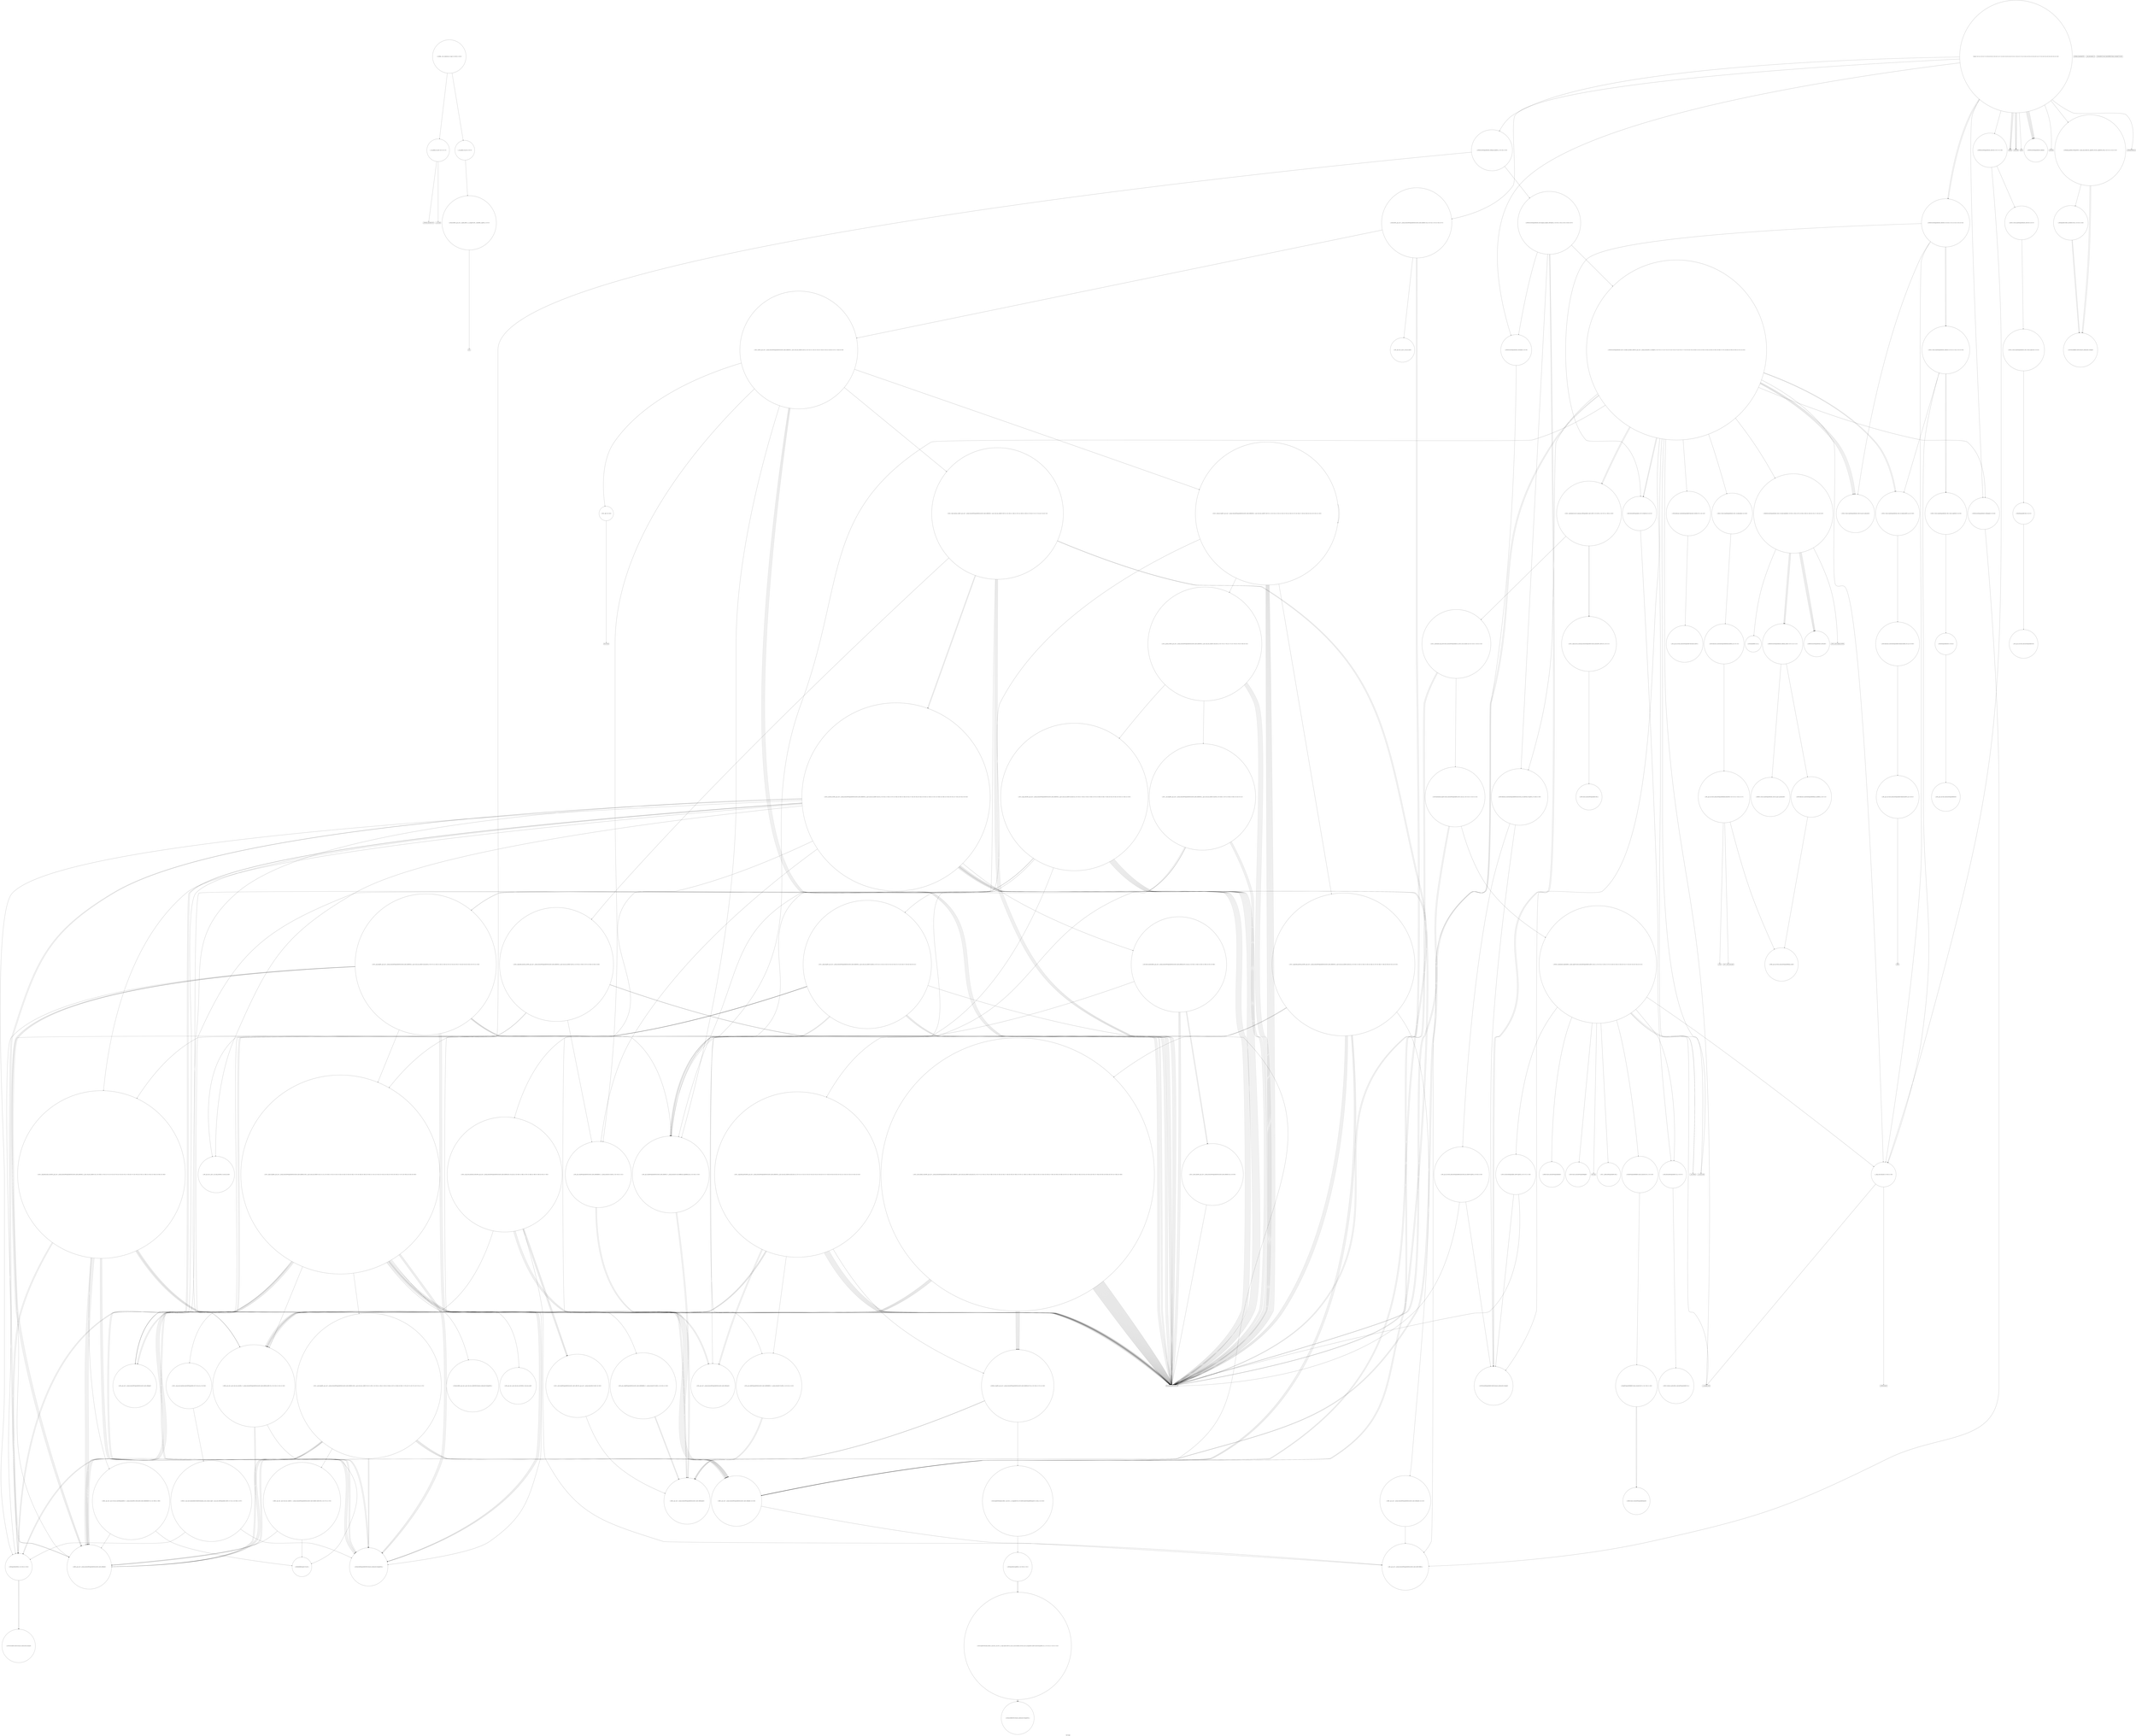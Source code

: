 digraph "Call Graph" {
	label="Call Graph";

	Node0x55e0aae34360 [shape=record,shape=circle,label="{__cxx_global_var_init|{<s0>1|<s1>2}}"];
	Node0x55e0aae34360:s0 -> Node0x55e0aae343e0[color=black];
	Node0x55e0aae34360:s1 -> Node0x55e0ab202800[color=black];
	Node0x55e0ab2063a0 [shape=record,shape=circle,label="{_ZSt22__final_insertion_sortIN9__gnu_cxx17__normal_iteratorIPSt4pairIiiESt6vectorIS3_SaIS3_EEEENS0_5__ops15_Iter_less_iterEEvT_SB_T0_|{<s0>165|<s1>166|<s2>167|<s3>168|<s4>169|<s5>170|<s6>171|<s7>172|<s8>173|<s9>174}}"];
	Node0x55e0ab2063a0:s0 -> Node0x55e0ab2050a0[color=black];
	Node0x55e0ab2063a0:s1 -> Node0x55e0ab204fa0[color=black];
	Node0x55e0ab2063a0:s2 -> Node0x55e0ab204080[color=black];
	Node0x55e0ab2063a0:s3 -> Node0x55e0ab204a80[color=black];
	Node0x55e0ab2063a0:s4 -> Node0x55e0ab204080[color=black];
	Node0x55e0ab2063a0:s5 -> Node0x55e0ab204fa0[color=black];
	Node0x55e0ab2063a0:s6 -> Node0x55e0ab204b00[color=black];
	Node0x55e0ab2063a0:s7 -> Node0x55e0ab204fa0[color=black];
	Node0x55e0ab2063a0:s8 -> Node0x55e0ab204fa0[color=black];
	Node0x55e0ab2063a0:s9 -> Node0x55e0ab204a80[color=black];
	Node0x55e0ab202a00 [shape=record,shape=Mrecord,label="{freopen}"];
	Node0x55e0ab203f00 [shape=record,shape=circle,label="{_ZNK9__gnu_cxx5__ops15_Iter_less_iterclINS_17__normal_iteratorIPSt4pairIiiESt6vectorIS5_SaIS5_EEEESA_EEbT_T0_|{<s0>224|<s1>225|<s2>226}}"];
	Node0x55e0ab203f00:s0 -> Node0x55e0ab204100[color=black];
	Node0x55e0ab203f00:s1 -> Node0x55e0ab204100[color=black];
	Node0x55e0ab203f00:s2 -> Node0x55e0ab204500[color=black];
	Node0x55e0ab202d80 [shape=record,shape=circle,label="{_ZNSt6vectorISt4pairIiiESaIS1_EE5beginEv|{<s0>38}}"];
	Node0x55e0ab202d80:s0 -> Node0x55e0ab2060a0[color=black];
	Node0x55e0ab204280 [shape=record,shape=circle,label="{_ZSt4moveIRN9__gnu_cxx5__ops15_Iter_less_iterEEONSt16remove_referenceIT_E4typeEOS5_}"];
	Node0x55e0ab203100 [shape=record,shape=circle,label="{_ZNSt6vectorISt4pairIiiESaIS1_EED2Ev|{<s0>40|<s1>41|<s2>42|<s3>43|<s4>44}}"];
	Node0x55e0ab203100:s0 -> Node0x55e0ab203700[color=black];
	Node0x55e0ab203100:s1 -> Node0x55e0ab203680[color=black];
	Node0x55e0ab203100:s2 -> Node0x55e0ab203780[color=black];
	Node0x55e0ab203100:s3 -> Node0x55e0ab203780[color=black];
	Node0x55e0ab203100:s4 -> Node0x55e0ab203380[color=black];
	Node0x55e0ab204600 [shape=record,shape=circle,label="{_ZSt22__move_median_to_firstIN9__gnu_cxx17__normal_iteratorIPSt4pairIiiESt6vectorIS3_SaIS3_EEEENS0_5__ops15_Iter_less_iterEEvT_SB_SB_SB_T0_|{<s0>277|<s1>278|<s2>279|<s3>280|<s4>281|<s5>282|<s6>283|<s7>284|<s8>285|<s9>286|<s10>287|<s11>288|<s12>289|<s13>290|<s14>291|<s15>292|<s16>293|<s17>294|<s18>295|<s19>296|<s20>297|<s21>298|<s22>299|<s23>300|<s24>301|<s25>302|<s26>303|<s27>304|<s28>305|<s29>306|<s30>307|<s31>308|<s32>309}}"];
	Node0x55e0ab204600:s0 -> Node0x55e0ab204fa0[color=black];
	Node0x55e0ab204600:s1 -> Node0x55e0ab204fa0[color=black];
	Node0x55e0ab204600:s2 -> Node0x55e0ab203f00[color=black];
	Node0x55e0ab204600:s3 -> Node0x55e0ab204fa0[color=black];
	Node0x55e0ab204600:s4 -> Node0x55e0ab204fa0[color=black];
	Node0x55e0ab204600:s5 -> Node0x55e0ab203f00[color=black];
	Node0x55e0ab204600:s6 -> Node0x55e0ab204fa0[color=black];
	Node0x55e0ab204600:s7 -> Node0x55e0ab204fa0[color=black];
	Node0x55e0ab204600:s8 -> Node0x55e0ab204780[color=black];
	Node0x55e0ab204600:s9 -> Node0x55e0ab204fa0[color=black];
	Node0x55e0ab204600:s10 -> Node0x55e0ab204fa0[color=black];
	Node0x55e0ab204600:s11 -> Node0x55e0ab203f00[color=black];
	Node0x55e0ab204600:s12 -> Node0x55e0ab204fa0[color=black];
	Node0x55e0ab204600:s13 -> Node0x55e0ab204fa0[color=black];
	Node0x55e0ab204600:s14 -> Node0x55e0ab204780[color=black];
	Node0x55e0ab204600:s15 -> Node0x55e0ab204fa0[color=black];
	Node0x55e0ab204600:s16 -> Node0x55e0ab204fa0[color=black];
	Node0x55e0ab204600:s17 -> Node0x55e0ab204780[color=black];
	Node0x55e0ab204600:s18 -> Node0x55e0ab204fa0[color=black];
	Node0x55e0ab204600:s19 -> Node0x55e0ab204fa0[color=black];
	Node0x55e0ab204600:s20 -> Node0x55e0ab203f00[color=black];
	Node0x55e0ab204600:s21 -> Node0x55e0ab204fa0[color=black];
	Node0x55e0ab204600:s22 -> Node0x55e0ab204fa0[color=black];
	Node0x55e0ab204600:s23 -> Node0x55e0ab204780[color=black];
	Node0x55e0ab204600:s24 -> Node0x55e0ab204fa0[color=black];
	Node0x55e0ab204600:s25 -> Node0x55e0ab204fa0[color=black];
	Node0x55e0ab204600:s26 -> Node0x55e0ab203f00[color=black];
	Node0x55e0ab204600:s27 -> Node0x55e0ab204fa0[color=black];
	Node0x55e0ab204600:s28 -> Node0x55e0ab204fa0[color=black];
	Node0x55e0ab204600:s29 -> Node0x55e0ab204780[color=black];
	Node0x55e0ab204600:s30 -> Node0x55e0ab204fa0[color=black];
	Node0x55e0ab204600:s31 -> Node0x55e0ab204fa0[color=black];
	Node0x55e0ab204600:s32 -> Node0x55e0ab204780[color=black];
	Node0x55e0ab203480 [shape=record,shape=Mrecord,label="{_ZSt9terminatev}"];
	Node0x55e0ab204980 [shape=record,shape=circle,label="{_ZSt4moveIRiEONSt16remove_referenceIT_E4typeEOS2_}"];
	Node0x55e0ab203800 [shape=record,shape=circle,label="{_ZSt8_DestroyIPSt4pairIiiEEvT_S3_|{<s0>57}}"];
	Node0x55e0ab203800:s0 -> Node0x55e0ab203880[color=black];
	Node0x55e0ab204d00 [shape=record,shape=circle,label="{_ZN9__gnu_cxx5__ops15__val_comp_iterENS0_15_Iter_less_iterE}"];
	Node0x55e0ab203b80 [shape=record,shape=circle,label="{_ZNSaISt4pairIiiEED2Ev|{<s0>62}}"];
	Node0x55e0ab203b80:s0 -> Node0x55e0ab203c00[color=black];
	Node0x55e0ab2088c0 [shape=record,shape=circle,label="{_GLOBAL__sub_I_ahmed.aly_0_0.cpp|{<s0>400|<s1>401}}"];
	Node0x55e0ab2088c0:s0 -> Node0x55e0aae34360[color=black];
	Node0x55e0ab2088c0:s1 -> Node0x55e0ab202880[color=black];
	Node0x55e0ab204f20 [shape=record,shape=circle,label="{_ZN9__gnu_cxx13new_allocatorISt4pairIiiEE9constructIS2_JS2_EEEvPT_DpOT0_|{<s0>93|<s1>94}}"];
	Node0x55e0ab204f20:s0 -> Node0x55e0ab203e00[color=black];
	Node0x55e0ab204f20:s1 -> Node0x55e0ab204fa0[color=black];
	Node0x55e0ab2052a0 [shape=record,shape=circle,label="{_ZNSt16allocator_traitsISaISt4pairIiiEEE7destroyIS1_EEvRS2_PT_|{<s0>110}}"];
	Node0x55e0ab2052a0:s0 -> Node0x55e0ab206020[color=black];
	Node0x55e0ab205620 [shape=record,shape=circle,label="{_ZNSt16allocator_traitsISaISt4pairIiiEEE8max_sizeERKS2_|{<s0>113}}"];
	Node0x55e0ab205620:s0 -> Node0x55e0ab205720[color=black];
	Node0x55e0ab2059a0 [shape=record,shape=circle,label="{_ZSt22__uninitialized_copy_aISt13move_iteratorIPSt4pairIiiEES3_S2_ET0_T_S6_S5_RSaIT1_E|{<s0>118|<s1>119|<s2>120}}"];
	Node0x55e0ab2059a0:s0 -> Node0x55e0ab204fa0[color=black];
	Node0x55e0ab2059a0:s1 -> Node0x55e0ab204fa0[color=black];
	Node0x55e0ab2059a0:s2 -> Node0x55e0ab205aa0[color=black];
	Node0x55e0ab205d20 [shape=record,shape=circle,label="{_ZNKSt13move_iteratorIPSt4pairIiiEEdeEv}"];
	Node0x55e0ab2060a0 [shape=record,shape=circle,label="{_ZN9__gnu_cxx17__normal_iteratorIPSt4pairIiiESt6vectorIS2_SaIS2_EEEC2ERKS3_}"];
	Node0x55e0aae343e0 [shape=record,shape=Mrecord,label="{_ZNSt8ios_base4InitC1Ev}"];
	Node0x55e0ab206420 [shape=record,shape=circle,label="{_ZSt14__partial_sortIN9__gnu_cxx17__normal_iteratorIPSt4pairIiiESt6vectorIS3_SaIS3_EEEENS0_5__ops15_Iter_less_iterEEvT_SB_SB_T0_|{<s0>175|<s1>176|<s2>177|<s3>178|<s4>179|<s5>180|<s6>181}}"];
	Node0x55e0ab206420:s0 -> Node0x55e0ab204fa0[color=black];
	Node0x55e0ab206420:s1 -> Node0x55e0ab204fa0[color=black];
	Node0x55e0ab206420:s2 -> Node0x55e0ab204fa0[color=black];
	Node0x55e0ab206420:s3 -> Node0x55e0ab206520[color=black];
	Node0x55e0ab206420:s4 -> Node0x55e0ab204fa0[color=black];
	Node0x55e0ab206420:s5 -> Node0x55e0ab204fa0[color=black];
	Node0x55e0ab206420:s6 -> Node0x55e0ab2065a0[color=black];
	Node0x55e0ab202a80 [shape=record,shape=Mrecord,label="{_ZNSirsERi}"];
	Node0x55e0ab203f80 [shape=record,shape=circle,label="{_ZSt10__pop_heapIN9__gnu_cxx17__normal_iteratorIPSt4pairIiiESt6vectorIS3_SaIS3_EEEENS0_5__ops15_Iter_less_iterEEvT_SB_SB_RT0_|{<s0>227|<s1>228|<s2>229|<s3>230|<s4>231|<s5>232|<s6>233|<s7>234|<s8>235|<s9>236|<s10>237|<s11>238}}"];
	Node0x55e0ab203f80:s0 -> Node0x55e0ab204100[color=black];
	Node0x55e0ab203f80:s1 -> Node0x55e0ab203d00[color=black];
	Node0x55e0ab203f80:s2 -> Node0x55e0ab204fa0[color=black];
	Node0x55e0ab203f80:s3 -> Node0x55e0ab204100[color=black];
	Node0x55e0ab203f80:s4 -> Node0x55e0ab203d00[color=black];
	Node0x55e0ab203f80:s5 -> Node0x55e0ab204100[color=black];
	Node0x55e0ab203f80:s6 -> Node0x55e0ab204200[color=black];
	Node0x55e0ab203f80:s7 -> Node0x55e0ab204fa0[color=black];
	Node0x55e0ab203f80:s8 -> Node0x55e0ab2050a0[color=black];
	Node0x55e0ab203f80:s9 -> Node0x55e0ab203d00[color=black];
	Node0x55e0ab203f80:s10 -> Node0x55e0ab204fa0[color=black];
	Node0x55e0ab203f80:s11 -> Node0x55e0ab204180[color=black];
	Node0x55e0ab202e00 [shape=record,shape=circle,label="{_ZNSt6vectorISt4pairIiiESaIS1_EE3endEv|{<s0>39}}"];
	Node0x55e0ab202e00:s0 -> Node0x55e0ab2060a0[color=black];
	Node0x55e0ab204300 [shape=record,shape=circle,label="{_ZN9__gnu_cxx5__ops14_Iter_less_valC2ENS0_15_Iter_less_iterE}"];
	Node0x55e0ab203180 [shape=record,shape=Mrecord,label="{acos}"];
	Node0x55e0ab204680 [shape=record,shape=circle,label="{_ZNK9__gnu_cxx17__normal_iteratorIPSt4pairIiiESt6vectorIS2_SaIS2_EEEmiEl|{<s0>310}}"];
	Node0x55e0ab204680:s0 -> Node0x55e0ab2060a0[color=black];
	Node0x55e0ab203500 [shape=record,shape=circle,label="{_ZNSt12_Vector_baseISt4pairIiiESaIS1_EE12_Vector_implC2Ev|{<s0>50}}"];
	Node0x55e0ab203500:s0 -> Node0x55e0ab203580[color=black];
	Node0x55e0ab204a00 [shape=record,shape=Mrecord,label="{llvm.ctlz.i64}"];
	Node0x55e0ab203880 [shape=record,shape=circle,label="{_ZNSt12_Destroy_auxILb1EE9__destroyIPSt4pairIiiEEEvT_S5_}"];
	Node0x55e0ab204d80 [shape=record,shape=circle,label="{_ZSt23__copy_move_backward_a2ILb1EN9__gnu_cxx17__normal_iteratorIPSt4pairIiiESt6vectorIS3_SaIS3_EEEES8_ET1_T0_SA_S9_|{<s0>385|<s1>386|<s2>387|<s3>388|<s4>389|<s5>390|<s6>391|<s7>392}}"];
	Node0x55e0ab204d80:s0 -> Node0x55e0ab204fa0[color=black];
	Node0x55e0ab204d80:s1 -> Node0x55e0ab208740[color=black];
	Node0x55e0ab204d80:s2 -> Node0x55e0ab204fa0[color=black];
	Node0x55e0ab204d80:s3 -> Node0x55e0ab208740[color=black];
	Node0x55e0ab204d80:s4 -> Node0x55e0ab204fa0[color=black];
	Node0x55e0ab204d80:s5 -> Node0x55e0ab208740[color=black];
	Node0x55e0ab204d80:s6 -> Node0x55e0ab2086c0[color=black];
	Node0x55e0ab204d80:s7 -> Node0x55e0ab2060a0[color=black];
	Node0x55e0ab203c00 [shape=record,shape=circle,label="{_ZN9__gnu_cxx13new_allocatorISt4pairIiiEED2Ev}"];
	Node0x55e0ab204fa0 [shape=record,shape=Mrecord,label="{llvm.memcpy.p0i8.p0i8.i64}"];
	Node0x55e0ab205320 [shape=record,shape=Mrecord,label="{__cxa_rethrow}"];
	Node0x55e0ab2056a0 [shape=record,shape=circle,label="{_ZNKSt12_Vector_baseISt4pairIiiESaIS1_EE19_M_get_Tp_allocatorEv}"];
	Node0x55e0ab205a20 [shape=record,shape=circle,label="{_ZSt32__make_move_if_noexcept_iteratorISt4pairIiiESt13move_iteratorIPS1_EET0_PT_|{<s0>121}}"];
	Node0x55e0ab205a20:s0 -> Node0x55e0ab205fa0[color=black];
	Node0x55e0ab205da0 [shape=record,shape=circle,label="{_ZNSt13move_iteratorIPSt4pairIiiEEppEv}"];
	Node0x55e0ab206120 [shape=record,shape=circle,label="{_ZSt6__sortIN9__gnu_cxx17__normal_iteratorIPSt4pairIiiESt6vectorIS3_SaIS3_EEEENS0_5__ops15_Iter_less_iterEEvT_SB_T0_|{<s0>141|<s1>142|<s2>143|<s3>144|<s4>145|<s5>146|<s6>147|<s7>148|<s8>149}}"];
	Node0x55e0ab206120:s0 -> Node0x55e0ab206220[color=black];
	Node0x55e0ab206120:s1 -> Node0x55e0ab204fa0[color=black];
	Node0x55e0ab206120:s2 -> Node0x55e0ab204fa0[color=black];
	Node0x55e0ab206120:s3 -> Node0x55e0ab2050a0[color=black];
	Node0x55e0ab206120:s4 -> Node0x55e0ab206320[color=black];
	Node0x55e0ab206120:s5 -> Node0x55e0ab2062a0[color=black];
	Node0x55e0ab206120:s6 -> Node0x55e0ab204fa0[color=black];
	Node0x55e0ab206120:s7 -> Node0x55e0ab204fa0[color=black];
	Node0x55e0ab206120:s8 -> Node0x55e0ab2063a0[color=black];
	Node0x55e0ab202780 [shape=record,shape=Mrecord,label="{_ZNSt8ios_base4InitD1Ev}"];
	Node0x55e0ab2064a0 [shape=record,shape=circle,label="{_ZSt27__unguarded_partition_pivotIN9__gnu_cxx17__normal_iteratorIPSt4pairIiiESt6vectorIS3_SaIS3_EEEENS0_5__ops15_Iter_less_iterEET_SB_SB_T0_|{<s0>182|<s1>183|<s2>184|<s3>185|<s4>186|<s5>187|<s6>188|<s7>189|<s8>190|<s9>191|<s10>192}}"];
	Node0x55e0ab2064a0:s0 -> Node0x55e0ab2050a0[color=black];
	Node0x55e0ab2064a0:s1 -> Node0x55e0ab204080[color=black];
	Node0x55e0ab2064a0:s2 -> Node0x55e0ab204fa0[color=black];
	Node0x55e0ab2064a0:s3 -> Node0x55e0ab204080[color=black];
	Node0x55e0ab2064a0:s4 -> Node0x55e0ab204fa0[color=black];
	Node0x55e0ab2064a0:s5 -> Node0x55e0ab204680[color=black];
	Node0x55e0ab2064a0:s6 -> Node0x55e0ab204600[color=black];
	Node0x55e0ab2064a0:s7 -> Node0x55e0ab204080[color=black];
	Node0x55e0ab2064a0:s8 -> Node0x55e0ab204fa0[color=black];
	Node0x55e0ab2064a0:s9 -> Node0x55e0ab204fa0[color=black];
	Node0x55e0ab2064a0:s10 -> Node0x55e0ab204700[color=black];
	Node0x55e0ab202b00 [shape=record,shape=circle,label="{_ZNSt6vectorISt4pairIiiESaIS1_EEC2Ev|{<s0>27|<s1>28}}"];
	Node0x55e0ab202b00:s0 -> Node0x55e0ab203300[color=black];
	Node0x55e0ab202b00:s1 -> Node0x55e0ab203380[color=black];
	Node0x55e0ab204000 [shape=record,shape=circle,label="{_ZN9__gnu_cxx17__normal_iteratorIPSt4pairIiiESt6vectorIS2_SaIS2_EEEppEv}"];
	Node0x55e0ab202e80 [shape=record,shape=Mrecord,label="{printf}"];
	Node0x55e0ab204380 [shape=record,shape=circle,label="{_ZSt11__push_heapIN9__gnu_cxx17__normal_iteratorIPSt4pairIiiESt6vectorIS3_SaIS3_EEEElS3_NS0_5__ops14_Iter_less_valEEvT_T0_SC_T1_RT2_|{<s0>263|<s1>264|<s2>265|<s3>266|<s4>267|<s5>268|<s6>269|<s7>270|<s8>271|<s9>272|<s10>273|<s11>274}}"];
	Node0x55e0ab204380:s0 -> Node0x55e0ab204080[color=black];
	Node0x55e0ab204380:s1 -> Node0x55e0ab204480[color=black];
	Node0x55e0ab204380:s2 -> Node0x55e0ab204080[color=black];
	Node0x55e0ab204380:s3 -> Node0x55e0ab204100[color=black];
	Node0x55e0ab204380:s4 -> Node0x55e0ab203d00[color=black];
	Node0x55e0ab204380:s5 -> Node0x55e0ab204080[color=black];
	Node0x55e0ab204380:s6 -> Node0x55e0ab204100[color=black];
	Node0x55e0ab204380:s7 -> Node0x55e0ab204200[color=black];
	Node0x55e0ab204380:s8 -> Node0x55e0ab203d00[color=black];
	Node0x55e0ab204380:s9 -> Node0x55e0ab204080[color=black];
	Node0x55e0ab204380:s10 -> Node0x55e0ab204100[color=black];
	Node0x55e0ab204380:s11 -> Node0x55e0ab204200[color=black];
	Node0x55e0ab203200 [shape=record,shape=circle,label="{_ZSt7forwardIRiEOT_RNSt16remove_referenceIS1_E4typeE}"];
	Node0x55e0ab204700 [shape=record,shape=circle,label="{_ZSt21__unguarded_partitionIN9__gnu_cxx17__normal_iteratorIPSt4pairIiiESt6vectorIS3_SaIS3_EEEENS0_5__ops15_Iter_less_iterEET_SB_SB_SB_T0_|{<s0>311|<s1>312|<s2>313|<s3>314|<s4>315|<s5>316|<s6>317|<s7>318|<s8>319|<s9>320|<s10>321|<s11>322|<s12>323|<s13>324|<s14>325}}"];
	Node0x55e0ab204700:s0 -> Node0x55e0ab204fa0[color=black];
	Node0x55e0ab204700:s1 -> Node0x55e0ab204fa0[color=black];
	Node0x55e0ab204700:s2 -> Node0x55e0ab203f00[color=black];
	Node0x55e0ab204700:s3 -> Node0x55e0ab204000[color=black];
	Node0x55e0ab204700:s4 -> Node0x55e0ab204580[color=black];
	Node0x55e0ab204700:s5 -> Node0x55e0ab204fa0[color=black];
	Node0x55e0ab204700:s6 -> Node0x55e0ab204fa0[color=black];
	Node0x55e0ab204700:s7 -> Node0x55e0ab203f00[color=black];
	Node0x55e0ab204700:s8 -> Node0x55e0ab204580[color=black];
	Node0x55e0ab204700:s9 -> Node0x55e0ab203e80[color=black];
	Node0x55e0ab204700:s10 -> Node0x55e0ab204fa0[color=black];
	Node0x55e0ab204700:s11 -> Node0x55e0ab204fa0[color=black];
	Node0x55e0ab204700:s12 -> Node0x55e0ab204fa0[color=black];
	Node0x55e0ab204700:s13 -> Node0x55e0ab204780[color=black];
	Node0x55e0ab204700:s14 -> Node0x55e0ab204000[color=black];
	Node0x55e0ab203580 [shape=record,shape=circle,label="{_ZNSaISt4pairIiiEEC2Ev|{<s0>51}}"];
	Node0x55e0ab203580:s0 -> Node0x55e0ab203600[color=black];
	Node0x55e0ab204a80 [shape=record,shape=circle,label="{_ZSt16__insertion_sortIN9__gnu_cxx17__normal_iteratorIPSt4pairIiiESt6vectorIS3_SaIS3_EEEENS0_5__ops15_Iter_less_iterEEvT_SB_T0_|{<s0>335|<s1>336|<s2>337|<s3>338|<s4>339|<s5>340|<s6>341|<s7>342|<s8>343|<s9>344|<s10>345|<s11>346|<s12>347|<s13>348|<s14>349|<s15>350|<s16>351|<s17>352|<s18>353|<s19>354}}"];
	Node0x55e0ab204a80:s0 -> Node0x55e0ab204b80[color=black];
	Node0x55e0ab204a80:s1 -> Node0x55e0ab204080[color=black];
	Node0x55e0ab204a80:s2 -> Node0x55e0ab206220[color=black];
	Node0x55e0ab204a80:s3 -> Node0x55e0ab204fa0[color=black];
	Node0x55e0ab204a80:s4 -> Node0x55e0ab204fa0[color=black];
	Node0x55e0ab204a80:s5 -> Node0x55e0ab203f00[color=black];
	Node0x55e0ab204a80:s6 -> Node0x55e0ab204100[color=black];
	Node0x55e0ab204a80:s7 -> Node0x55e0ab203d00[color=black];
	Node0x55e0ab204a80:s8 -> Node0x55e0ab204fa0[color=black];
	Node0x55e0ab204a80:s9 -> Node0x55e0ab204fa0[color=black];
	Node0x55e0ab204a80:s10 -> Node0x55e0ab204fa0[color=black];
	Node0x55e0ab204a80:s11 -> Node0x55e0ab204080[color=black];
	Node0x55e0ab204a80:s12 -> Node0x55e0ab204c00[color=black];
	Node0x55e0ab204a80:s13 -> Node0x55e0ab203d00[color=black];
	Node0x55e0ab204a80:s14 -> Node0x55e0ab204100[color=black];
	Node0x55e0ab204a80:s15 -> Node0x55e0ab204200[color=black];
	Node0x55e0ab204a80:s16 -> Node0x55e0ab204fa0[color=black];
	Node0x55e0ab204a80:s17 -> Node0x55e0ab204d00[color=black];
	Node0x55e0ab204a80:s18 -> Node0x55e0ab204c80[color=black];
	Node0x55e0ab204a80:s19 -> Node0x55e0ab204000[color=black];
	Node0x55e0ab203900 [shape=record,shape=circle,label="{_ZNSt12_Vector_baseISt4pairIiiESaIS1_EE13_M_deallocateEPS1_m|{<s0>58}}"];
	Node0x55e0ab203900:s0 -> Node0x55e0ab203a00[color=black];
	Node0x55e0ab204e00 [shape=record,shape=circle,label="{_ZSt12__miter_baseIN9__gnu_cxx17__normal_iteratorIPSt4pairIiiESt6vectorIS3_SaIS3_EEEEET_S9_|{<s0>393}}"];
	Node0x55e0ab204e00:s0 -> Node0x55e0ab204fa0[color=black];
	Node0x55e0ab203c80 [shape=record,shape=circle,label="{_ZNSt6vectorISt4pairIiiESaIS1_EE12emplace_backIJS1_EEEvDpOT_|{<s0>63|<s1>64|<s2>65|<s3>66|<s4>67}}"];
	Node0x55e0ab203c80:s0 -> Node0x55e0ab203e00[color=black];
	Node0x55e0ab203c80:s1 -> Node0x55e0ab203d80[color=black];
	Node0x55e0ab203c80:s2 -> Node0x55e0ab202e00[color=black];
	Node0x55e0ab203c80:s3 -> Node0x55e0ab203e00[color=black];
	Node0x55e0ab203c80:s4 -> Node0x55e0ab204ea0[color=black];
	Node0x55e0ab205020 [shape=record,shape=circle,label="{_ZNKSt6vectorISt4pairIiiESaIS1_EE12_M_check_lenEmPKc|{<s0>95|<s1>96|<s2>97|<s3>98|<s4>99|<s5>100|<s6>101|<s7>102|<s8>103}}"];
	Node0x55e0ab205020:s0 -> Node0x55e0ab205420[color=black];
	Node0x55e0ab205020:s1 -> Node0x55e0ab2054a0[color=black];
	Node0x55e0ab205020:s2 -> Node0x55e0ab205520[color=black];
	Node0x55e0ab205020:s3 -> Node0x55e0ab2054a0[color=black];
	Node0x55e0ab205020:s4 -> Node0x55e0ab2054a0[color=black];
	Node0x55e0ab205020:s5 -> Node0x55e0ab2055a0[color=black];
	Node0x55e0ab205020:s6 -> Node0x55e0ab2054a0[color=black];
	Node0x55e0ab205020:s7 -> Node0x55e0ab205420[color=black];
	Node0x55e0ab205020:s8 -> Node0x55e0ab205420[color=black];
	Node0x55e0ab2053a0 [shape=record,shape=Mrecord,label="{__cxa_end_catch}"];
	Node0x55e0ab205720 [shape=record,shape=circle,label="{_ZNK9__gnu_cxx13new_allocatorISt4pairIiiEE8max_sizeEv}"];
	Node0x55e0ab205aa0 [shape=record,shape=circle,label="{_ZSt18uninitialized_copyISt13move_iteratorIPSt4pairIiiEES3_ET0_T_S6_S5_|{<s0>122|<s1>123|<s2>124}}"];
	Node0x55e0ab205aa0:s0 -> Node0x55e0ab204fa0[color=black];
	Node0x55e0ab205aa0:s1 -> Node0x55e0ab204fa0[color=black];
	Node0x55e0ab205aa0:s2 -> Node0x55e0ab205b20[color=black];
	Node0x55e0ab205e20 [shape=record,shape=Mrecord,label="{llvm.trap}"];
	Node0x55e0ab2061a0 [shape=record,shape=circle,label="{_ZN9__gnu_cxx5__ops16__iter_less_iterEv}"];
	Node0x55e0ab202800 [shape=record,shape=Mrecord,label="{__cxa_atexit}"];
	Node0x55e0ab206520 [shape=record,shape=circle,label="{_ZSt13__heap_selectIN9__gnu_cxx17__normal_iteratorIPSt4pairIiiESt6vectorIS3_SaIS3_EEEENS0_5__ops15_Iter_less_iterEEvT_SB_SB_T0_|{<s0>193|<s1>194|<s2>195|<s3>196|<s4>197|<s5>198|<s6>199|<s7>200|<s8>201|<s9>202|<s10>203|<s11>204|<s12>205}}"];
	Node0x55e0ab206520:s0 -> Node0x55e0ab204fa0[color=black];
	Node0x55e0ab206520:s1 -> Node0x55e0ab204fa0[color=black];
	Node0x55e0ab206520:s2 -> Node0x55e0ab206620[color=black];
	Node0x55e0ab206520:s3 -> Node0x55e0ab204fa0[color=black];
	Node0x55e0ab206520:s4 -> Node0x55e0ab203e80[color=black];
	Node0x55e0ab206520:s5 -> Node0x55e0ab204fa0[color=black];
	Node0x55e0ab206520:s6 -> Node0x55e0ab204fa0[color=black];
	Node0x55e0ab206520:s7 -> Node0x55e0ab203f00[color=black];
	Node0x55e0ab206520:s8 -> Node0x55e0ab204fa0[color=black];
	Node0x55e0ab206520:s9 -> Node0x55e0ab204fa0[color=black];
	Node0x55e0ab206520:s10 -> Node0x55e0ab204fa0[color=black];
	Node0x55e0ab206520:s11 -> Node0x55e0ab203f80[color=black];
	Node0x55e0ab206520:s12 -> Node0x55e0ab204000[color=black];
	Node0x55e0ab202b80 [shape=record,shape=Mrecord,label="{__gxx_personality_v0}"];
	Node0x55e0ab204080 [shape=record,shape=circle,label="{_ZNK9__gnu_cxx17__normal_iteratorIPSt4pairIiiESt6vectorIS2_SaIS2_EEEplEl|{<s0>239}}"];
	Node0x55e0ab204080:s0 -> Node0x55e0ab2060a0[color=black];
	Node0x55e0ab202f00 [shape=record,shape=circle,label="{_ZNSt6vectorISt4pairIiiESaIS1_EEixEm}"];
	Node0x55e0ab204400 [shape=record,shape=circle,label="{_ZSt7forwardIiEOT_RNSt16remove_referenceIS0_E4typeE}"];
	Node0x55e0ab203280 [shape=record,shape=circle,label="{_ZNSt4pairIiiEC2IRiS2_Lb1EEEOT_OT0_|{<s0>45|<s1>46}}"];
	Node0x55e0ab203280:s0 -> Node0x55e0ab203200[color=black];
	Node0x55e0ab203280:s1 -> Node0x55e0ab203200[color=black];
	Node0x55e0ab204780 [shape=record,shape=circle,label="{_ZSt9iter_swapIN9__gnu_cxx17__normal_iteratorIPSt4pairIiiESt6vectorIS3_SaIS3_EEEES8_EvT_T0_|{<s0>326|<s1>327|<s2>328}}"];
	Node0x55e0ab204780:s0 -> Node0x55e0ab204100[color=black];
	Node0x55e0ab204780:s1 -> Node0x55e0ab204100[color=black];
	Node0x55e0ab204780:s2 -> Node0x55e0ab204800[color=black];
	Node0x55e0ab203600 [shape=record,shape=circle,label="{_ZN9__gnu_cxx13new_allocatorISt4pairIiiEEC2Ev}"];
	Node0x55e0ab204b00 [shape=record,shape=circle,label="{_ZSt26__unguarded_insertion_sortIN9__gnu_cxx17__normal_iteratorIPSt4pairIiiESt6vectorIS3_SaIS3_EEEENS0_5__ops15_Iter_less_iterEEvT_SB_T0_|{<s0>355|<s1>356|<s2>357|<s3>358|<s4>359|<s5>360}}"];
	Node0x55e0ab204b00:s0 -> Node0x55e0ab204fa0[color=black];
	Node0x55e0ab204b00:s1 -> Node0x55e0ab206220[color=black];
	Node0x55e0ab204b00:s2 -> Node0x55e0ab204fa0[color=black];
	Node0x55e0ab204b00:s3 -> Node0x55e0ab204d00[color=black];
	Node0x55e0ab204b00:s4 -> Node0x55e0ab204c80[color=black];
	Node0x55e0ab204b00:s5 -> Node0x55e0ab204000[color=black];
	Node0x55e0ab203980 [shape=record,shape=circle,label="{_ZNSt12_Vector_baseISt4pairIiiESaIS1_EE12_Vector_implD2Ev|{<s0>59}}"];
	Node0x55e0ab203980:s0 -> Node0x55e0ab203b80[color=black];
	Node0x55e0ab2086c0 [shape=record,shape=circle,label="{_ZSt22__copy_move_backward_aILb1EPSt4pairIiiES2_ET1_T0_S4_S3_|{<s0>394}}"];
	Node0x55e0ab2086c0:s0 -> Node0x55e0ab2087c0[color=black];
	Node0x55e0ab203d00 [shape=record,shape=circle,label="{_ZSt4moveIRSt4pairIiiEEONSt16remove_referenceIT_E4typeEOS4_}"];
	Node0x55e0ab2050a0 [shape=record,shape=circle,label="{_ZN9__gnu_cxxmiIPSt4pairIiiESt6vectorIS2_SaIS2_EEEENS_17__normal_iteratorIT_T0_E15difference_typeERKSA_SD_|{<s0>104|<s1>105}}"];
	Node0x55e0ab2050a0:s0 -> Node0x55e0ab205220[color=black];
	Node0x55e0ab2050a0:s1 -> Node0x55e0ab205220[color=black];
	Node0x55e0ab205420 [shape=record,shape=circle,label="{_ZNKSt6vectorISt4pairIiiESaIS1_EE8max_sizeEv|{<s0>111|<s1>112}}"];
	Node0x55e0ab205420:s0 -> Node0x55e0ab2056a0[color=black];
	Node0x55e0ab205420:s1 -> Node0x55e0ab205620[color=black];
	Node0x55e0ab2057a0 [shape=record,shape=circle,label="{_ZNSt16allocator_traitsISaISt4pairIiiEEE8allocateERS2_m|{<s0>114}}"];
	Node0x55e0ab2057a0:s0 -> Node0x55e0ab205820[color=black];
	Node0x55e0ab205b20 [shape=record,shape=circle,label="{_ZNSt20__uninitialized_copyILb0EE13__uninit_copyISt13move_iteratorIPSt4pairIiiEES5_EET0_T_S8_S7_|{<s0>125|<s1>126|<s2>127|<s3>128|<s4>129|<s5>130|<s6>131|<s7>132|<s8>133|<s9>134|<s10>135}}"];
	Node0x55e0ab205b20:s0 -> Node0x55e0ab205ba0[color=black];
	Node0x55e0ab205b20:s1 -> Node0x55e0ab205ca0[color=black];
	Node0x55e0ab205b20:s2 -> Node0x55e0ab205d20[color=black];
	Node0x55e0ab205b20:s3 -> Node0x55e0ab205c20[color=black];
	Node0x55e0ab205b20:s4 -> Node0x55e0ab205da0[color=black];
	Node0x55e0ab205b20:s5 -> Node0x55e0ab203400[color=black];
	Node0x55e0ab205b20:s6 -> Node0x55e0ab203800[color=black];
	Node0x55e0ab205b20:s7 -> Node0x55e0ab205320[color=black];
	Node0x55e0ab205b20:s8 -> Node0x55e0ab2053a0[color=black];
	Node0x55e0ab205b20:s9 -> Node0x55e0ab205e20[color=black];
	Node0x55e0ab205b20:s10 -> Node0x55e0ab203380[color=black];
	Node0x55e0ab205ea0 [shape=record,shape=circle,label="{_ZSteqIPSt4pairIiiEEbRKSt13move_iteratorIT_ES7_|{<s0>139|<s1>140}}"];
	Node0x55e0ab205ea0:s0 -> Node0x55e0ab205f20[color=black];
	Node0x55e0ab205ea0:s1 -> Node0x55e0ab205f20[color=black];
	Node0x55e0ab206220 [shape=record,shape=circle,label="{_ZN9__gnu_cxxneIPSt4pairIiiESt6vectorIS2_SaIS2_EEEEbRKNS_17__normal_iteratorIT_T0_EESC_|{<s0>150|<s1>151}}"];
	Node0x55e0ab206220:s0 -> Node0x55e0ab205220[color=black];
	Node0x55e0ab206220:s1 -> Node0x55e0ab205220[color=black];
	Node0x55e0ab202880 [shape=record,shape=circle,label="{__cxx_global_var_init.1|{<s0>3}}"];
	Node0x55e0ab202880:s0 -> Node0x55e0ab202900[color=black];
	Node0x55e0ab2065a0 [shape=record,shape=circle,label="{_ZSt11__sort_heapIN9__gnu_cxx17__normal_iteratorIPSt4pairIiiESt6vectorIS3_SaIS3_EEEENS0_5__ops15_Iter_less_iterEEvT_SB_RT0_|{<s0>206|<s1>207|<s2>208|<s3>209|<s4>210|<s5>211}}"];
	Node0x55e0ab2065a0:s0 -> Node0x55e0ab2050a0[color=black];
	Node0x55e0ab2065a0:s1 -> Node0x55e0ab204580[color=black];
	Node0x55e0ab2065a0:s2 -> Node0x55e0ab204fa0[color=black];
	Node0x55e0ab2065a0:s3 -> Node0x55e0ab204fa0[color=black];
	Node0x55e0ab2065a0:s4 -> Node0x55e0ab204fa0[color=black];
	Node0x55e0ab2065a0:s5 -> Node0x55e0ab203f80[color=black];
	Node0x55e0ab202c00 [shape=record,shape=circle,label="{_ZNSt6vectorISt4pairIiiESaIS1_EE9push_backEOS1_|{<s0>29|<s1>30}}"];
	Node0x55e0ab202c00:s0 -> Node0x55e0ab203d00[color=black];
	Node0x55e0ab202c00:s1 -> Node0x55e0ab203c80[color=black];
	Node0x55e0ab204100 [shape=record,shape=circle,label="{_ZNK9__gnu_cxx17__normal_iteratorIPSt4pairIiiESt6vectorIS2_SaIS2_EEEdeEv}"];
	Node0x55e0ab202f80 [shape=record,shape=Mrecord,label="{_ZNSolsEi}"];
	Node0x55e0ab204480 [shape=record,shape=circle,label="{_ZNK9__gnu_cxx5__ops14_Iter_less_valclINS_17__normal_iteratorIPSt4pairIiiESt6vectorIS5_SaIS5_EEEES5_EEbT_RT0_|{<s0>275|<s1>276}}"];
	Node0x55e0ab204480:s0 -> Node0x55e0ab204100[color=black];
	Node0x55e0ab204480:s1 -> Node0x55e0ab204500[color=black];
	Node0x55e0ab203300 [shape=record,shape=circle,label="{_ZNSt12_Vector_baseISt4pairIiiESaIS1_EEC2Ev|{<s0>47}}"];
	Node0x55e0ab203300:s0 -> Node0x55e0ab203500[color=black];
	Node0x55e0ab204800 [shape=record,shape=circle,label="{_ZSt4swapIiiENSt9enable_ifIXsr6__and_ISt14__is_swappableIT_ES1_IT0_EEE5valueEvE4typeERSt4pairIS2_S4_ESA_|{<s0>329}}"];
	Node0x55e0ab204800:s0 -> Node0x55e0ab204880[color=black];
	Node0x55e0ab203680 [shape=record,shape=circle,label="{_ZSt8_DestroyIPSt4pairIiiES1_EvT_S3_RSaIT0_E|{<s0>52}}"];
	Node0x55e0ab203680:s0 -> Node0x55e0ab203800[color=black];
	Node0x55e0ab204b80 [shape=record,shape=circle,label="{_ZN9__gnu_cxxeqIPSt4pairIiiESt6vectorIS2_SaIS2_EEEEbRKNS_17__normal_iteratorIT_T0_EESC_|{<s0>361|<s1>362}}"];
	Node0x55e0ab204b80:s0 -> Node0x55e0ab205220[color=black];
	Node0x55e0ab204b80:s1 -> Node0x55e0ab205220[color=black];
	Node0x55e0ab203a00 [shape=record,shape=circle,label="{_ZNSt16allocator_traitsISaISt4pairIiiEEE10deallocateERS2_PS1_m|{<s0>60}}"];
	Node0x55e0ab203a00:s0 -> Node0x55e0ab203a80[color=black];
	Node0x55e0ab208740 [shape=record,shape=circle,label="{_ZSt12__niter_baseIPSt4pairIiiESt6vectorIS1_SaIS1_EEET_N9__gnu_cxx17__normal_iteratorIS6_T0_EE|{<s0>395}}"];
	Node0x55e0ab208740:s0 -> Node0x55e0ab205220[color=black];
	Node0x55e0ab203d80 [shape=record,shape=circle,label="{_ZNSt16allocator_traitsISaISt4pairIiiEEE9constructIS1_JS1_EEEvRS2_PT_DpOT0_|{<s0>68|<s1>69}}"];
	Node0x55e0ab203d80:s0 -> Node0x55e0ab203e00[color=black];
	Node0x55e0ab203d80:s1 -> Node0x55e0ab204f20[color=black];
	Node0x55e0ab205120 [shape=record,shape=circle,label="{_ZNSt12_Vector_baseISt4pairIiiESaIS1_EE11_M_allocateEm|{<s0>106}}"];
	Node0x55e0ab205120:s0 -> Node0x55e0ab2057a0[color=black];
	Node0x55e0ab2054a0 [shape=record,shape=circle,label="{_ZNKSt6vectorISt4pairIiiESaIS1_EE4sizeEv}"];
	Node0x55e0ab205820 [shape=record,shape=circle,label="{_ZN9__gnu_cxx13new_allocatorISt4pairIiiEE8allocateEmPKv|{<s0>115|<s1>116|<s2>117}}"];
	Node0x55e0ab205820:s0 -> Node0x55e0ab205720[color=black];
	Node0x55e0ab205820:s1 -> Node0x55e0ab2058a0[color=black];
	Node0x55e0ab205820:s2 -> Node0x55e0ab205920[color=black];
	Node0x55e0ab205ba0 [shape=record,shape=circle,label="{_ZStneIPSt4pairIiiEEbRKSt13move_iteratorIT_ES7_|{<s0>136}}"];
	Node0x55e0ab205ba0:s0 -> Node0x55e0ab205ea0[color=black];
	Node0x55e0ab205f20 [shape=record,shape=circle,label="{_ZNKSt13move_iteratorIPSt4pairIiiEE4baseEv}"];
	Node0x55e0ab2062a0 [shape=record,shape=circle,label="{_ZSt16__introsort_loopIN9__gnu_cxx17__normal_iteratorIPSt4pairIiiESt6vectorIS3_SaIS3_EEEElNS0_5__ops15_Iter_less_iterEEvT_SB_T0_T1_|{<s0>152|<s1>153|<s2>154|<s3>155|<s4>156|<s5>157|<s6>158|<s7>159|<s8>160|<s9>161|<s10>162|<s11>163}}"];
	Node0x55e0ab2062a0:s0 -> Node0x55e0ab2050a0[color=black];
	Node0x55e0ab2062a0:s1 -> Node0x55e0ab204fa0[color=black];
	Node0x55e0ab2062a0:s2 -> Node0x55e0ab204fa0[color=black];
	Node0x55e0ab2062a0:s3 -> Node0x55e0ab204fa0[color=black];
	Node0x55e0ab2062a0:s4 -> Node0x55e0ab206420[color=black];
	Node0x55e0ab2062a0:s5 -> Node0x55e0ab204fa0[color=black];
	Node0x55e0ab2062a0:s6 -> Node0x55e0ab204fa0[color=black];
	Node0x55e0ab2062a0:s7 -> Node0x55e0ab2064a0[color=black];
	Node0x55e0ab2062a0:s8 -> Node0x55e0ab204fa0[color=black];
	Node0x55e0ab2062a0:s9 -> Node0x55e0ab204fa0[color=black];
	Node0x55e0ab2062a0:s10 -> Node0x55e0ab2062a0[color=black];
	Node0x55e0ab2062a0:s11 -> Node0x55e0ab204fa0[color=black];
	Node0x55e0ab202900 [shape=record,shape=circle,label="{_ZSt4acosIiEN9__gnu_cxx11__enable_ifIXsr12__is_integerIT_EE7__valueEdE6__typeES2_|{<s0>4}}"];
	Node0x55e0ab202900:s0 -> Node0x55e0ab203180[color=black];
	Node0x55e0ab206620 [shape=record,shape=circle,label="{_ZSt11__make_heapIN9__gnu_cxx17__normal_iteratorIPSt4pairIiiESt6vectorIS3_SaIS3_EEEENS0_5__ops15_Iter_less_iterEEvT_SB_RT0_|{<s0>212|<s1>213|<s2>214|<s3>215|<s4>216|<s5>217|<s6>218|<s7>219|<s8>220|<s9>221}}"];
	Node0x55e0ab206620:s0 -> Node0x55e0ab2050a0[color=black];
	Node0x55e0ab206620:s1 -> Node0x55e0ab2050a0[color=black];
	Node0x55e0ab206620:s2 -> Node0x55e0ab204080[color=black];
	Node0x55e0ab206620:s3 -> Node0x55e0ab204100[color=black];
	Node0x55e0ab206620:s4 -> Node0x55e0ab203d00[color=black];
	Node0x55e0ab206620:s5 -> Node0x55e0ab204fa0[color=black];
	Node0x55e0ab206620:s6 -> Node0x55e0ab204fa0[color=black];
	Node0x55e0ab206620:s7 -> Node0x55e0ab203d00[color=black];
	Node0x55e0ab206620:s8 -> Node0x55e0ab204fa0[color=black];
	Node0x55e0ab206620:s9 -> Node0x55e0ab204180[color=black];
	Node0x55e0ab202c80 [shape=record,shape=circle,label="{_ZSt9make_pairIRiS0_ESt4pairINSt17__decay_and_stripIT_E6__typeENS2_IT0_E6__typeEEOS3_OS6_|{<s0>31|<s1>32|<s2>33}}"];
	Node0x55e0ab202c80:s0 -> Node0x55e0ab203200[color=black];
	Node0x55e0ab202c80:s1 -> Node0x55e0ab203200[color=black];
	Node0x55e0ab202c80:s2 -> Node0x55e0ab203280[color=black];
	Node0x55e0ab204180 [shape=record,shape=circle,label="{_ZSt13__adjust_heapIN9__gnu_cxx17__normal_iteratorIPSt4pairIiiESt6vectorIS3_SaIS3_EEEElS3_NS0_5__ops15_Iter_less_iterEEvT_T0_SC_T1_T2_|{<s0>240|<s1>241|<s2>242|<s3>243|<s4>244|<s5>245|<s6>246|<s7>247|<s8>248|<s9>249|<s10>250|<s11>251|<s12>252|<s13>253|<s14>254|<s15>255|<s16>256|<s17>257|<s18>258|<s19>259|<s20>260}}"];
	Node0x55e0ab204180:s0 -> Node0x55e0ab204080[color=black];
	Node0x55e0ab204180:s1 -> Node0x55e0ab204080[color=black];
	Node0x55e0ab204180:s2 -> Node0x55e0ab203f00[color=black];
	Node0x55e0ab204180:s3 -> Node0x55e0ab204080[color=black];
	Node0x55e0ab204180:s4 -> Node0x55e0ab204100[color=black];
	Node0x55e0ab204180:s5 -> Node0x55e0ab203d00[color=black];
	Node0x55e0ab204180:s6 -> Node0x55e0ab204080[color=black];
	Node0x55e0ab204180:s7 -> Node0x55e0ab204100[color=black];
	Node0x55e0ab204180:s8 -> Node0x55e0ab204200[color=black];
	Node0x55e0ab204180:s9 -> Node0x55e0ab204080[color=black];
	Node0x55e0ab204180:s10 -> Node0x55e0ab204100[color=black];
	Node0x55e0ab204180:s11 -> Node0x55e0ab203d00[color=black];
	Node0x55e0ab204180:s12 -> Node0x55e0ab204080[color=black];
	Node0x55e0ab204180:s13 -> Node0x55e0ab204100[color=black];
	Node0x55e0ab204180:s14 -> Node0x55e0ab204200[color=black];
	Node0x55e0ab204180:s15 -> Node0x55e0ab204280[color=black];
	Node0x55e0ab204180:s16 -> Node0x55e0ab204300[color=black];
	Node0x55e0ab204180:s17 -> Node0x55e0ab204fa0[color=black];
	Node0x55e0ab204180:s18 -> Node0x55e0ab203d00[color=black];
	Node0x55e0ab204180:s19 -> Node0x55e0ab204fa0[color=black];
	Node0x55e0ab204180:s20 -> Node0x55e0ab204380[color=black];
	Node0x55e0ab203000 [shape=record,shape=Mrecord,label="{_ZNSolsEPFRSoS_E}"];
	Node0x55e0ab204500 [shape=record,shape=circle,label="{_ZStltIiiEbRKSt4pairIT_T0_ES5_}"];
	Node0x55e0ab203380 [shape=record,shape=circle,label="{__clang_call_terminate|{<s0>48|<s1>49}}"];
	Node0x55e0ab203380:s0 -> Node0x55e0ab203400[color=black];
	Node0x55e0ab203380:s1 -> Node0x55e0ab203480[color=black];
	Node0x55e0ab204880 [shape=record,shape=circle,label="{_ZNSt4pairIiiE4swapERS0_|{<s0>330|<s1>331}}"];
	Node0x55e0ab204880:s0 -> Node0x55e0ab204900[color=black];
	Node0x55e0ab204880:s1 -> Node0x55e0ab204900[color=black];
	Node0x55e0ab203700 [shape=record,shape=circle,label="{_ZNSt12_Vector_baseISt4pairIiiESaIS1_EE19_M_get_Tp_allocatorEv}"];
	Node0x55e0ab204c00 [shape=record,shape=circle,label="{_ZSt13move_backwardIN9__gnu_cxx17__normal_iteratorIPSt4pairIiiESt6vectorIS3_SaIS3_EEEES8_ET0_T_SA_S9_|{<s0>363|<s1>364|<s2>365|<s3>366|<s4>367|<s5>368}}"];
	Node0x55e0ab204c00:s0 -> Node0x55e0ab204fa0[color=black];
	Node0x55e0ab204c00:s1 -> Node0x55e0ab204e00[color=black];
	Node0x55e0ab204c00:s2 -> Node0x55e0ab204fa0[color=black];
	Node0x55e0ab204c00:s3 -> Node0x55e0ab204e00[color=black];
	Node0x55e0ab204c00:s4 -> Node0x55e0ab204fa0[color=black];
	Node0x55e0ab204c00:s5 -> Node0x55e0ab204d80[color=black];
	Node0x55e0ab203a80 [shape=record,shape=circle,label="{_ZN9__gnu_cxx13new_allocatorISt4pairIiiEE10deallocateEPS2_m|{<s0>61}}"];
	Node0x55e0ab203a80:s0 -> Node0x55e0ab203b00[color=black];
	Node0x55e0ab2087c0 [shape=record,shape=circle,label="{_ZNSt20__copy_move_backwardILb1ELb0ESt26random_access_iterator_tagE13__copy_move_bIPSt4pairIiiES5_EET0_T_S7_S6_|{<s0>396|<s1>397}}"];
	Node0x55e0ab2087c0:s0 -> Node0x55e0ab203d00[color=black];
	Node0x55e0ab2087c0:s1 -> Node0x55e0ab204200[color=black];
	Node0x55e0ab203e00 [shape=record,shape=circle,label="{_ZSt7forwardISt4pairIiiEEOT_RNSt16remove_referenceIS2_E4typeE}"];
	Node0x55e0ab2051a0 [shape=record,shape=circle,label="{_ZSt34__uninitialized_move_if_noexcept_aIPSt4pairIiiES2_SaIS1_EET0_T_S5_S4_RT1_|{<s0>107|<s1>108|<s2>109}}"];
	Node0x55e0ab2051a0:s0 -> Node0x55e0ab205a20[color=black];
	Node0x55e0ab2051a0:s1 -> Node0x55e0ab205a20[color=black];
	Node0x55e0ab2051a0:s2 -> Node0x55e0ab2059a0[color=black];
	Node0x55e0ab205520 [shape=record,shape=Mrecord,label="{_ZSt20__throw_length_errorPKc}"];
	Node0x55e0ab2058a0 [shape=record,shape=Mrecord,label="{_ZSt17__throw_bad_allocv}"];
	Node0x55e0ab205c20 [shape=record,shape=circle,label="{_ZSt10_ConstructISt4pairIiiEJS1_EEvPT_DpOT0_|{<s0>137|<s1>138}}"];
	Node0x55e0ab205c20:s0 -> Node0x55e0ab203e00[color=black];
	Node0x55e0ab205c20:s1 -> Node0x55e0ab204fa0[color=black];
	Node0x55e0ab205fa0 [shape=record,shape=circle,label="{_ZNSt13move_iteratorIPSt4pairIiiEEC2ES2_}"];
	Node0x55e0ab206320 [shape=record,shape=circle,label="{_ZSt4__lgl|{<s0>164}}"];
	Node0x55e0ab206320:s0 -> Node0x55e0ab204a00[color=black];
	Node0x55e0ab202980 [shape=record,shape=circle,label="{main|{<s0>5|<s1>6|<s2>7|<s3>8|<s4>9|<s5>10|<s6>11|<s7>12|<s8>13|<s9>14|<s10>15|<s11>16|<s12>17|<s13>18|<s14>19|<s15>20|<s16>21|<s17>22|<s18>23|<s19>24|<s20>25|<s21>26}}"];
	Node0x55e0ab202980:s0 -> Node0x55e0ab202a00[color=black];
	Node0x55e0ab202980:s1 -> Node0x55e0ab202a00[color=black];
	Node0x55e0ab202980:s2 -> Node0x55e0ab202a00[color=black];
	Node0x55e0ab202980:s3 -> Node0x55e0ab202a80[color=black];
	Node0x55e0ab202980:s4 -> Node0x55e0ab202a80[color=black];
	Node0x55e0ab202980:s5 -> Node0x55e0ab202b00[color=black];
	Node0x55e0ab202980:s6 -> Node0x55e0ab202a80[color=black];
	Node0x55e0ab202980:s7 -> Node0x55e0ab202c80[color=black];
	Node0x55e0ab202980:s8 -> Node0x55e0ab202c00[color=black];
	Node0x55e0ab202980:s9 -> Node0x55e0ab203100[color=black];
	Node0x55e0ab202980:s10 -> Node0x55e0ab202d80[color=black];
	Node0x55e0ab202980:s11 -> Node0x55e0ab202e00[color=black];
	Node0x55e0ab202980:s12 -> Node0x55e0ab202d00[color=black];
	Node0x55e0ab202980:s13 -> Node0x55e0ab202e80[color=black];
	Node0x55e0ab202980:s14 -> Node0x55e0ab202f00[color=black];
	Node0x55e0ab202980:s15 -> Node0x55e0ab202f00[color=black];
	Node0x55e0ab202980:s16 -> Node0x55e0ab202f00[color=black];
	Node0x55e0ab202980:s17 -> Node0x55e0ab202f00[color=black];
	Node0x55e0ab202980:s18 -> Node0x55e0ab202f00[color=black];
	Node0x55e0ab202980:s19 -> Node0x55e0ab202f80[color=black];
	Node0x55e0ab202980:s20 -> Node0x55e0ab203000[color=black];
	Node0x55e0ab202980:s21 -> Node0x55e0ab203100[color=black];
	Node0x55e0ab203e80 [shape=record,shape=circle,label="{_ZN9__gnu_cxxltIPSt4pairIiiESt6vectorIS2_SaIS2_EEEEbRKNS_17__normal_iteratorIT_T0_EESC_|{<s0>222|<s1>223}}"];
	Node0x55e0ab203e80:s0 -> Node0x55e0ab205220[color=black];
	Node0x55e0ab203e80:s1 -> Node0x55e0ab205220[color=black];
	Node0x55e0ab202d00 [shape=record,shape=circle,label="{_ZSt4sortIN9__gnu_cxx17__normal_iteratorIPSt4pairIiiESt6vectorIS3_SaIS3_EEEEEvT_S9_|{<s0>34|<s1>35|<s2>36|<s3>37}}"];
	Node0x55e0ab202d00:s0 -> Node0x55e0ab204fa0[color=black];
	Node0x55e0ab202d00:s1 -> Node0x55e0ab204fa0[color=black];
	Node0x55e0ab202d00:s2 -> Node0x55e0ab2061a0[color=black];
	Node0x55e0ab202d00:s3 -> Node0x55e0ab206120[color=black];
	Node0x55e0ab204200 [shape=record,shape=circle,label="{_ZNSt4pairIiiEaSEOS0_|{<s0>261|<s1>262}}"];
	Node0x55e0ab204200:s0 -> Node0x55e0ab204400[color=black];
	Node0x55e0ab204200:s1 -> Node0x55e0ab204400[color=black];
	Node0x55e0ab203080 [shape=record,shape=Mrecord,label="{_ZSt4endlIcSt11char_traitsIcEERSt13basic_ostreamIT_T0_ES6_}"];
	Node0x55e0ab204580 [shape=record,shape=circle,label="{_ZN9__gnu_cxx17__normal_iteratorIPSt4pairIiiESt6vectorIS2_SaIS2_EEEmmEv}"];
	Node0x55e0ab203400 [shape=record,shape=Mrecord,label="{__cxa_begin_catch}"];
	Node0x55e0ab204900 [shape=record,shape=circle,label="{_ZSt4swapIiENSt9enable_ifIXsr6__and_ISt6__not_ISt15__is_tuple_likeIT_EESt21is_move_constructibleIS3_ESt18is_move_assignableIS3_EEE5valueEvE4typeERS3_SC_|{<s0>332|<s1>333|<s2>334}}"];
	Node0x55e0ab204900:s0 -> Node0x55e0ab204980[color=black];
	Node0x55e0ab204900:s1 -> Node0x55e0ab204980[color=black];
	Node0x55e0ab204900:s2 -> Node0x55e0ab204980[color=black];
	Node0x55e0ab203780 [shape=record,shape=circle,label="{_ZNSt12_Vector_baseISt4pairIiiESaIS1_EED2Ev|{<s0>53|<s1>54|<s2>55|<s3>56}}"];
	Node0x55e0ab203780:s0 -> Node0x55e0ab203900[color=black];
	Node0x55e0ab203780:s1 -> Node0x55e0ab203980[color=black];
	Node0x55e0ab203780:s2 -> Node0x55e0ab203980[color=black];
	Node0x55e0ab203780:s3 -> Node0x55e0ab203380[color=black];
	Node0x55e0ab204c80 [shape=record,shape=circle,label="{_ZSt25__unguarded_linear_insertIN9__gnu_cxx17__normal_iteratorIPSt4pairIiiESt6vectorIS3_SaIS3_EEEENS0_5__ops14_Val_less_iterEEvT_T0_|{<s0>369|<s1>370|<s2>371|<s3>372|<s4>373|<s5>374|<s6>375|<s7>376|<s8>377|<s9>378|<s10>379|<s11>380|<s12>381|<s13>382|<s14>383|<s15>384}}"];
	Node0x55e0ab204c80:s0 -> Node0x55e0ab204100[color=black];
	Node0x55e0ab204c80:s1 -> Node0x55e0ab203d00[color=black];
	Node0x55e0ab204c80:s2 -> Node0x55e0ab204fa0[color=black];
	Node0x55e0ab204c80:s3 -> Node0x55e0ab204fa0[color=black];
	Node0x55e0ab204c80:s4 -> Node0x55e0ab204580[color=black];
	Node0x55e0ab204c80:s5 -> Node0x55e0ab204fa0[color=black];
	Node0x55e0ab204c80:s6 -> Node0x55e0ab208840[color=black];
	Node0x55e0ab204c80:s7 -> Node0x55e0ab204100[color=black];
	Node0x55e0ab204c80:s8 -> Node0x55e0ab203d00[color=black];
	Node0x55e0ab204c80:s9 -> Node0x55e0ab204100[color=black];
	Node0x55e0ab204c80:s10 -> Node0x55e0ab204200[color=black];
	Node0x55e0ab204c80:s11 -> Node0x55e0ab204fa0[color=black];
	Node0x55e0ab204c80:s12 -> Node0x55e0ab204580[color=black];
	Node0x55e0ab204c80:s13 -> Node0x55e0ab203d00[color=black];
	Node0x55e0ab204c80:s14 -> Node0x55e0ab204100[color=black];
	Node0x55e0ab204c80:s15 -> Node0x55e0ab204200[color=black];
	Node0x55e0ab203b00 [shape=record,shape=Mrecord,label="{_ZdlPv}"];
	Node0x55e0ab208840 [shape=record,shape=circle,label="{_ZNK9__gnu_cxx5__ops14_Val_less_iterclISt4pairIiiENS_17__normal_iteratorIPS4_St6vectorIS4_SaIS4_EEEEEEbRT_T0_|{<s0>398|<s1>399}}"];
	Node0x55e0ab208840:s0 -> Node0x55e0ab204100[color=black];
	Node0x55e0ab208840:s1 -> Node0x55e0ab204500[color=black];
	Node0x55e0ab204ea0 [shape=record,shape=circle,label="{_ZNSt6vectorISt4pairIiiESaIS1_EE17_M_realloc_insertIJS1_EEEvN9__gnu_cxx17__normal_iteratorIPS1_S3_EEDpOT_|{<s0>70|<s1>71|<s2>72|<s3>73|<s4>74|<s5>75|<s6>76|<s7>77|<s8>78|<s9>79|<s10>80|<s11>81|<s12>82|<s13>83|<s14>84|<s15>85|<s16>86|<s17>87|<s18>88|<s19>89|<s20>90|<s21>91|<s22>92}}"];
	Node0x55e0ab204ea0:s0 -> Node0x55e0ab205020[color=black];
	Node0x55e0ab204ea0:s1 -> Node0x55e0ab202d80[color=black];
	Node0x55e0ab204ea0:s2 -> Node0x55e0ab2050a0[color=black];
	Node0x55e0ab204ea0:s3 -> Node0x55e0ab205120[color=black];
	Node0x55e0ab204ea0:s4 -> Node0x55e0ab203e00[color=black];
	Node0x55e0ab204ea0:s5 -> Node0x55e0ab203d80[color=black];
	Node0x55e0ab204ea0:s6 -> Node0x55e0ab205220[color=black];
	Node0x55e0ab204ea0:s7 -> Node0x55e0ab203700[color=black];
	Node0x55e0ab204ea0:s8 -> Node0x55e0ab2051a0[color=black];
	Node0x55e0ab204ea0:s9 -> Node0x55e0ab205220[color=black];
	Node0x55e0ab204ea0:s10 -> Node0x55e0ab203700[color=black];
	Node0x55e0ab204ea0:s11 -> Node0x55e0ab2051a0[color=black];
	Node0x55e0ab204ea0:s12 -> Node0x55e0ab203400[color=black];
	Node0x55e0ab204ea0:s13 -> Node0x55e0ab2052a0[color=black];
	Node0x55e0ab204ea0:s14 -> Node0x55e0ab2053a0[color=black];
	Node0x55e0ab204ea0:s15 -> Node0x55e0ab203700[color=black];
	Node0x55e0ab204ea0:s16 -> Node0x55e0ab203680[color=black];
	Node0x55e0ab204ea0:s17 -> Node0x55e0ab203900[color=black];
	Node0x55e0ab204ea0:s18 -> Node0x55e0ab205320[color=black];
	Node0x55e0ab204ea0:s19 -> Node0x55e0ab203700[color=black];
	Node0x55e0ab204ea0:s20 -> Node0x55e0ab203680[color=black];
	Node0x55e0ab204ea0:s21 -> Node0x55e0ab203900[color=black];
	Node0x55e0ab204ea0:s22 -> Node0x55e0ab203380[color=black];
	Node0x55e0ab205220 [shape=record,shape=circle,label="{_ZNK9__gnu_cxx17__normal_iteratorIPSt4pairIiiESt6vectorIS2_SaIS2_EEE4baseEv}"];
	Node0x55e0ab2055a0 [shape=record,shape=circle,label="{_ZSt3maxImERKT_S2_S2_}"];
	Node0x55e0ab205920 [shape=record,shape=Mrecord,label="{_Znwm}"];
	Node0x55e0ab205ca0 [shape=record,shape=circle,label="{_ZSt11__addressofISt4pairIiiEEPT_RS2_}"];
	Node0x55e0ab206020 [shape=record,shape=circle,label="{_ZN9__gnu_cxx13new_allocatorISt4pairIiiEE7destroyIS2_EEvPT_}"];
}
